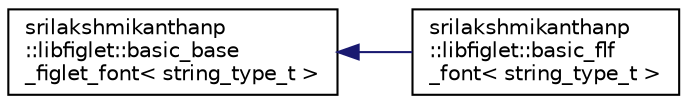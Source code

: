 digraph "Graphical Class Hierarchy"
{
 // LATEX_PDF_SIZE
  edge [fontname="Helvetica",fontsize="10",labelfontname="Helvetica",labelfontsize="10"];
  node [fontname="Helvetica",fontsize="10",shape=record];
  rankdir="LR";
  Node0 [label="srilakshmikanthanp\l::libfiglet::basic_base\l_figlet_font\< string_type_t \>",height=0.2,width=0.4,color="black", fillcolor="white", style="filled",URL="$structsrilakshmikanthanp_1_1libfiglet_1_1basic__base__figlet__font.html",tooltip="Base Font Type for Figlet."];
  Node0 -> Node1 [dir="back",color="midnightblue",fontsize="10",style="solid",fontname="Helvetica"];
  Node1 [label="srilakshmikanthanp\l::libfiglet::basic_flf\l_font\< string_type_t \>",height=0.2,width=0.4,color="black", fillcolor="white", style="filled",URL="$classsrilakshmikanthanp_1_1libfiglet_1_1basic__flf__font.html",tooltip="Figlet flf Font Type."];
}
